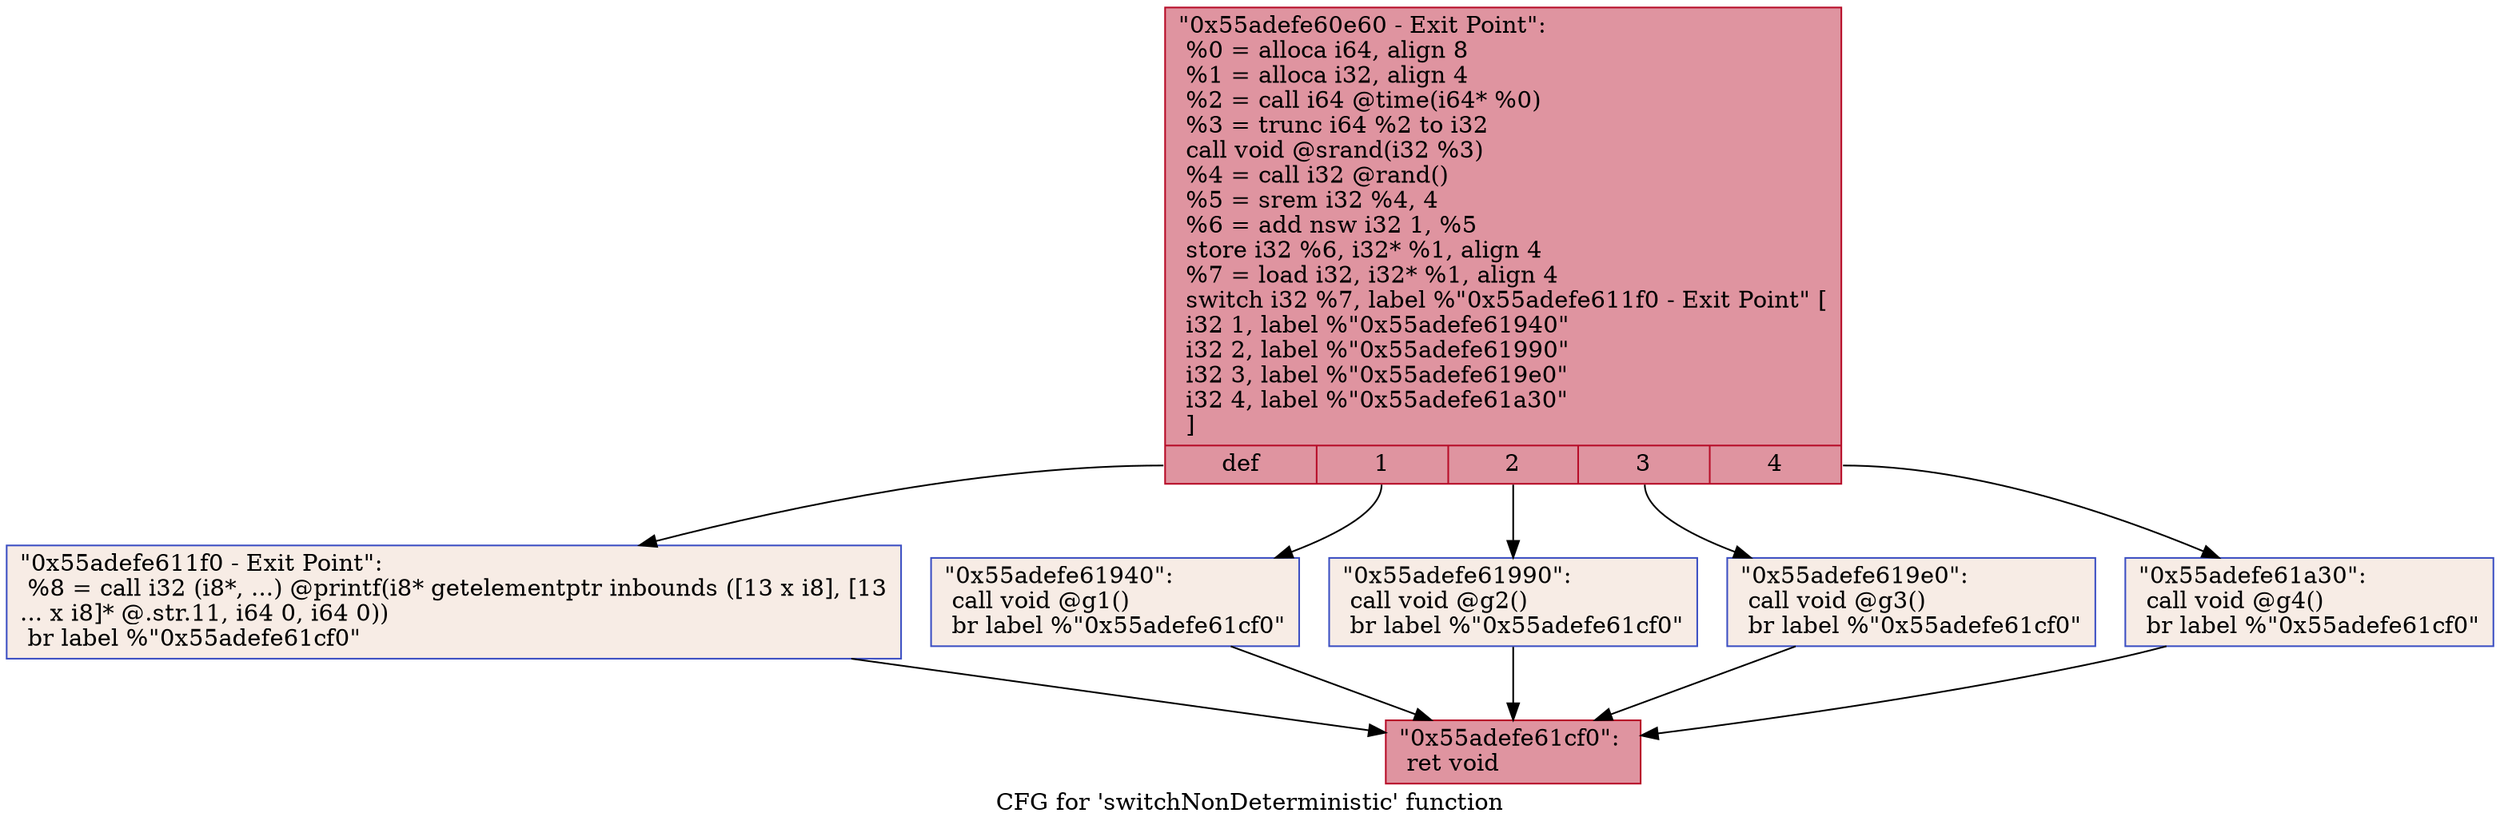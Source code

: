 digraph "CFG for 'switchNonDeterministic' function" {
	label="CFG for 'switchNonDeterministic' function";

	Node0x55adefe60e60 [shape=record,color="#b70d28ff", style=filled, fillcolor="#b70d2870",label="{\"0x55adefe60e60 - Exit Point\":\l  %0 = alloca i64, align 8\l  %1 = alloca i32, align 4\l  %2 = call i64 @time(i64* %0)\l  %3 = trunc i64 %2 to i32\l  call void @srand(i32 %3)\l  %4 = call i32 @rand()\l  %5 = srem i32 %4, 4\l  %6 = add nsw i32 1, %5\l  store i32 %6, i32* %1, align 4\l  %7 = load i32, i32* %1, align 4\l  switch i32 %7, label %\"0x55adefe611f0 - Exit Point\" [\l    i32 1, label %\"0x55adefe61940\"\l    i32 2, label %\"0x55adefe61990\"\l    i32 3, label %\"0x55adefe619e0\"\l    i32 4, label %\"0x55adefe61a30\"\l  ]\l|{<s0>def|<s1>1|<s2>2|<s3>3|<s4>4}}"];
	Node0x55adefe60e60:s0 -> Node0x55adefe611f0;
	Node0x55adefe60e60:s1 -> Node0x55adefe61940;
	Node0x55adefe60e60:s2 -> Node0x55adefe61990;
	Node0x55adefe60e60:s3 -> Node0x55adefe619e0;
	Node0x55adefe60e60:s4 -> Node0x55adefe61a30;
	Node0x55adefe61940 [shape=record,color="#3d50c3ff", style=filled, fillcolor="#ecd3c570",label="{\"0x55adefe61940\":                                 \l  call void @g1()\l  br label %\"0x55adefe61cf0\"\l}"];
	Node0x55adefe61940 -> Node0x55adefe61cf0;
	Node0x55adefe61990 [shape=record,color="#3d50c3ff", style=filled, fillcolor="#ecd3c570",label="{\"0x55adefe61990\":                                 \l  call void @g2()\l  br label %\"0x55adefe61cf0\"\l}"];
	Node0x55adefe61990 -> Node0x55adefe61cf0;
	Node0x55adefe619e0 [shape=record,color="#3d50c3ff", style=filled, fillcolor="#ecd3c570",label="{\"0x55adefe619e0\":                                 \l  call void @g3()\l  br label %\"0x55adefe61cf0\"\l}"];
	Node0x55adefe619e0 -> Node0x55adefe61cf0;
	Node0x55adefe61a30 [shape=record,color="#3d50c3ff", style=filled, fillcolor="#ecd3c570",label="{\"0x55adefe61a30\":                                 \l  call void @g4()\l  br label %\"0x55adefe61cf0\"\l}"];
	Node0x55adefe61a30 -> Node0x55adefe61cf0;
	Node0x55adefe611f0 [shape=record,color="#3d50c3ff", style=filled, fillcolor="#ecd3c570",label="{\"0x55adefe611f0 - Exit Point\":                    \l  %8 = call i32 (i8*, ...) @printf(i8* getelementptr inbounds ([13 x i8], [13\l... x i8]* @.str.11, i64 0, i64 0))\l  br label %\"0x55adefe61cf0\"\l}"];
	Node0x55adefe611f0 -> Node0x55adefe61cf0;
	Node0x55adefe61cf0 [shape=record,color="#b70d28ff", style=filled, fillcolor="#b70d2870",label="{\"0x55adefe61cf0\":                                 \l  ret void\l}"];
}
